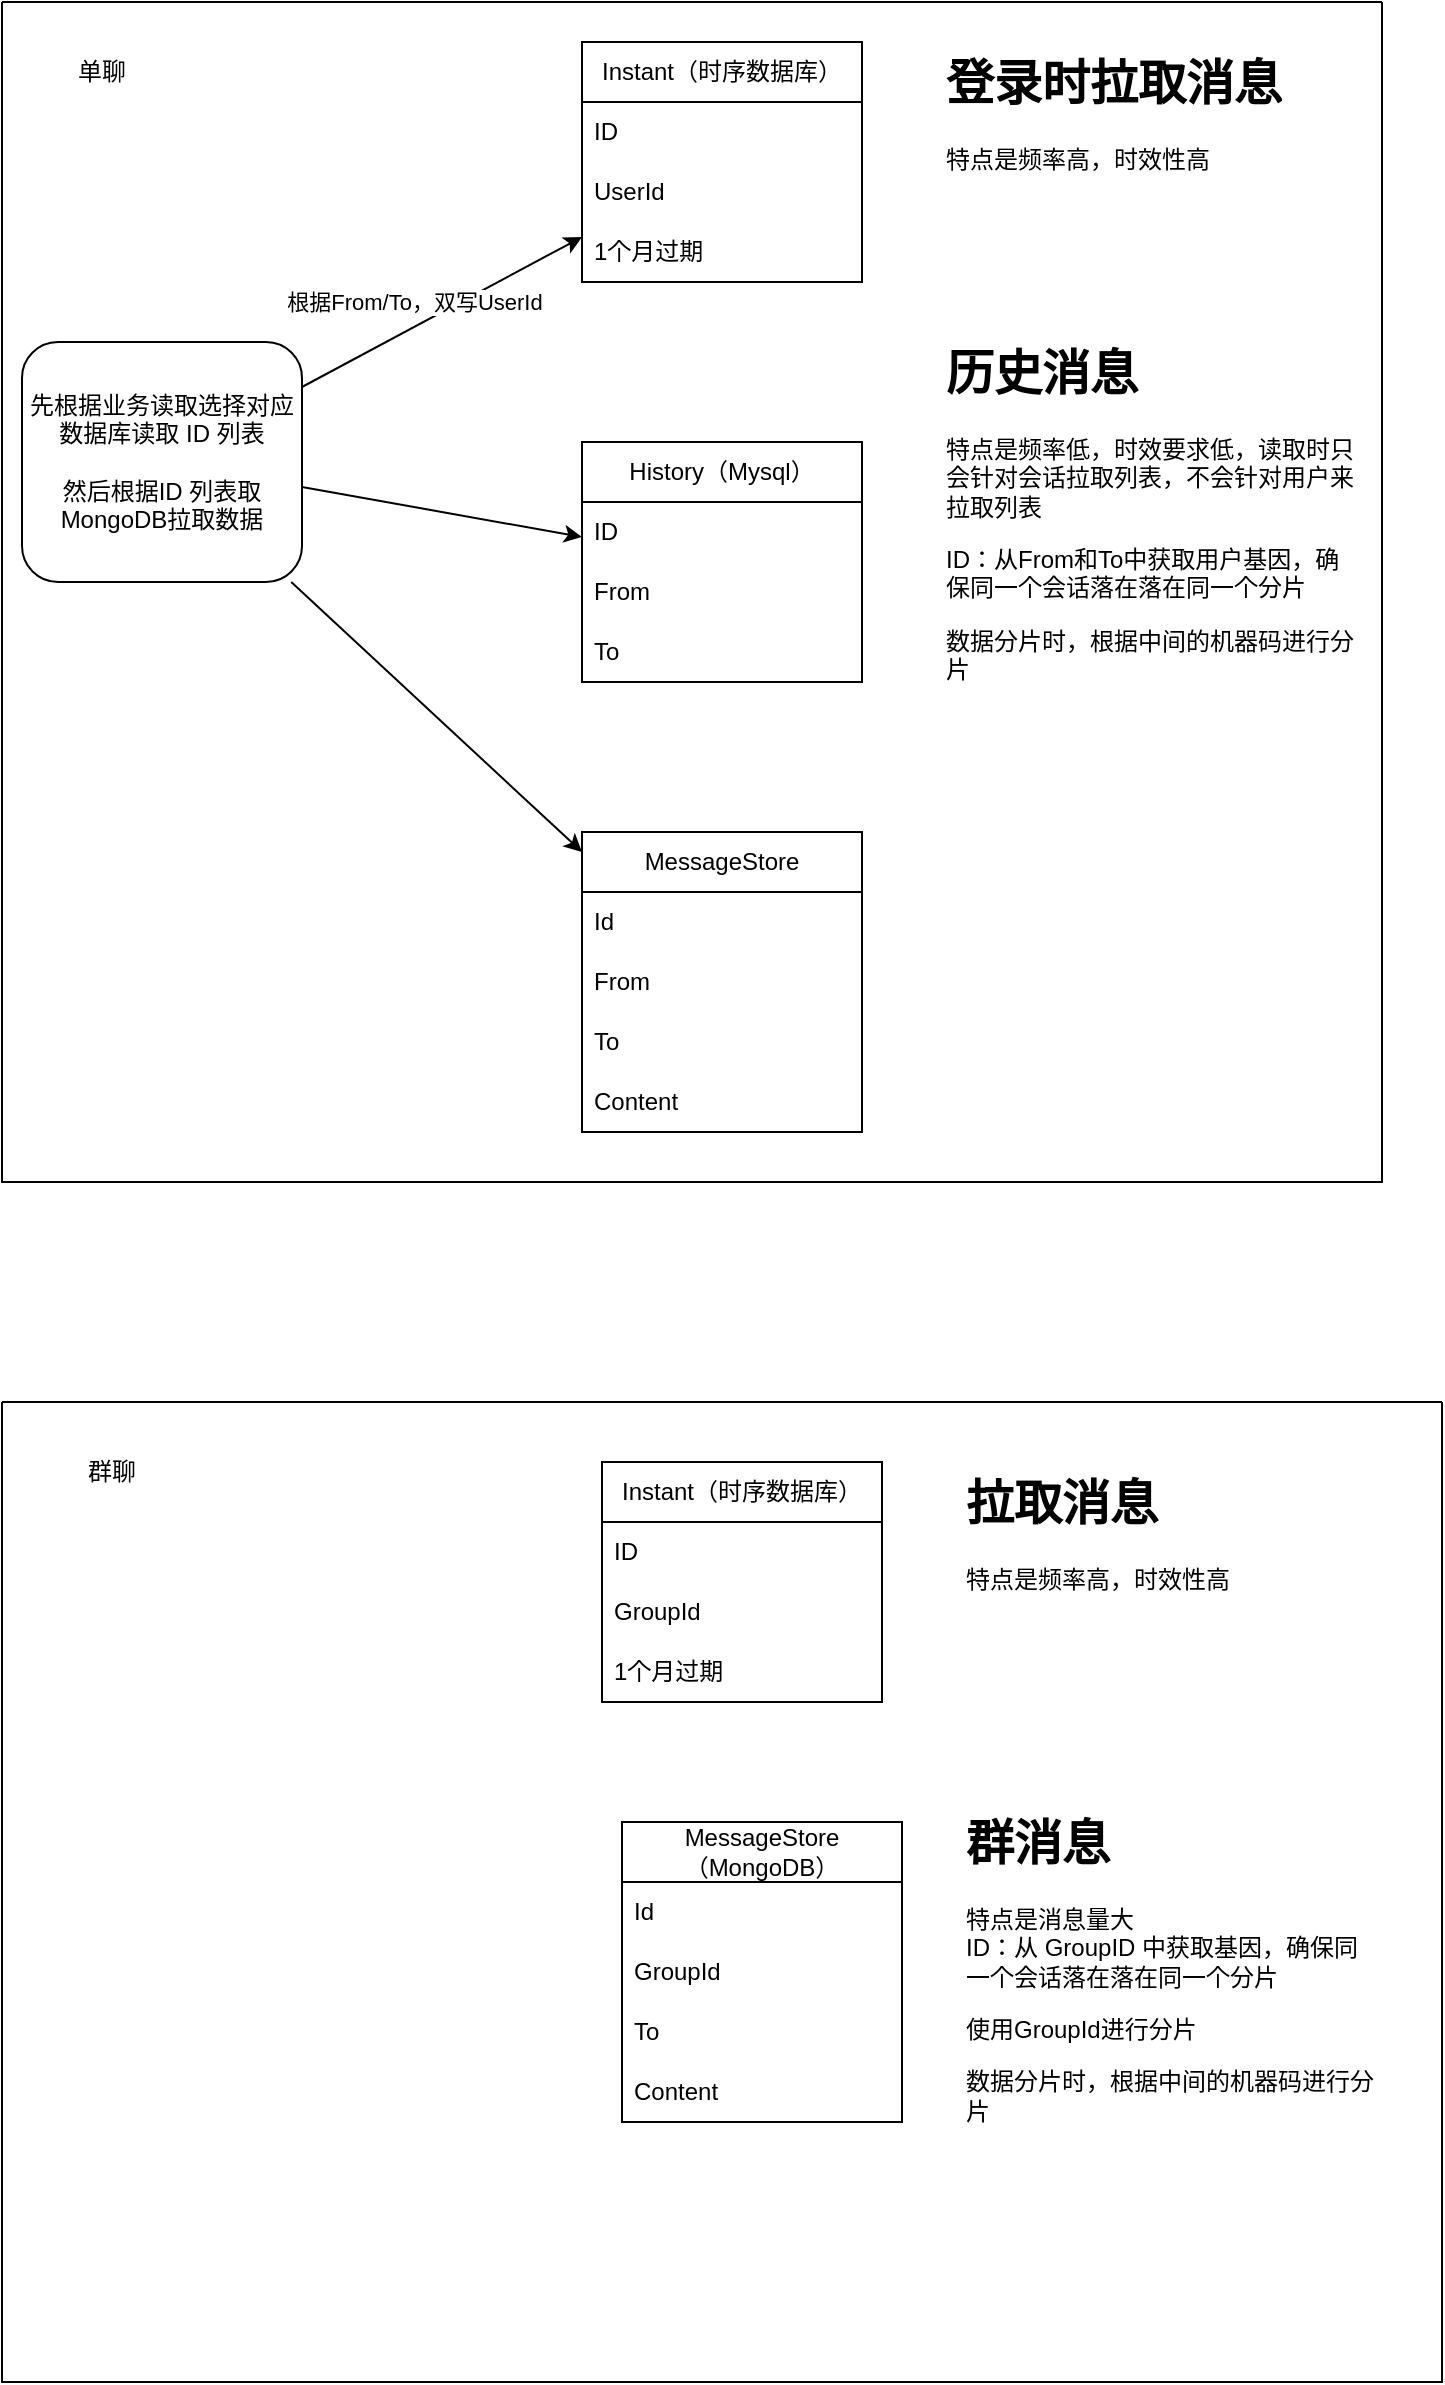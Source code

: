 <mxfile>
    <diagram id="kKjbYkE8N-tEVs1mxTxW" name="Page-1">
        <mxGraphModel dx="1110" dy="569" grid="1" gridSize="10" guides="1" tooltips="1" connect="1" arrows="1" fold="1" page="1" pageScale="1" pageWidth="827" pageHeight="1169" math="0" shadow="0">
            <root>
                <mxCell id="0"/>
                <mxCell id="1" parent="0"/>
                <mxCell id="6" value="" style="swimlane;startSize=0;" parent="1" vertex="1">
                    <mxGeometry x="20" y="20" width="690" height="590" as="geometry"/>
                </mxCell>
                <mxCell id="2" value="Instant（时序数据库）" style="swimlane;fontStyle=0;childLayout=stackLayout;horizontal=1;startSize=30;horizontalStack=0;resizeParent=1;resizeParentMax=0;resizeLast=0;collapsible=1;marginBottom=0;whiteSpace=wrap;html=1;" parent="6" vertex="1">
                    <mxGeometry x="290" y="20" width="140" height="120" as="geometry"/>
                </mxCell>
                <mxCell id="3" value="ID" style="text;strokeColor=none;fillColor=none;align=left;verticalAlign=middle;spacingLeft=4;spacingRight=4;overflow=hidden;points=[[0,0.5],[1,0.5]];portConstraint=eastwest;rotatable=0;whiteSpace=wrap;html=1;" parent="2" vertex="1">
                    <mxGeometry y="30" width="140" height="30" as="geometry"/>
                </mxCell>
                <mxCell id="4" value="UserId" style="text;strokeColor=none;fillColor=none;align=left;verticalAlign=middle;spacingLeft=4;spacingRight=4;overflow=hidden;points=[[0,0.5],[1,0.5]];portConstraint=eastwest;rotatable=0;whiteSpace=wrap;html=1;" parent="2" vertex="1">
                    <mxGeometry y="60" width="140" height="30" as="geometry"/>
                </mxCell>
                <mxCell id="5" value="1个月过期" style="text;strokeColor=none;fillColor=none;align=left;verticalAlign=middle;spacingLeft=4;spacingRight=4;overflow=hidden;points=[[0,0.5],[1,0.5]];portConstraint=eastwest;rotatable=0;whiteSpace=wrap;html=1;" parent="2" vertex="1">
                    <mxGeometry y="90" width="140" height="30" as="geometry"/>
                </mxCell>
                <mxCell id="10" value="History（Mysql）" style="swimlane;fontStyle=0;childLayout=stackLayout;horizontal=1;startSize=30;horizontalStack=0;resizeParent=1;resizeParentMax=0;resizeLast=0;collapsible=1;marginBottom=0;whiteSpace=wrap;html=1;" parent="6" vertex="1">
                    <mxGeometry x="290" y="220" width="140" height="120" as="geometry"/>
                </mxCell>
                <mxCell id="11" value="ID" style="text;strokeColor=none;fillColor=none;align=left;verticalAlign=middle;spacingLeft=4;spacingRight=4;overflow=hidden;points=[[0,0.5],[1,0.5]];portConstraint=eastwest;rotatable=0;whiteSpace=wrap;html=1;" parent="10" vertex="1">
                    <mxGeometry y="30" width="140" height="30" as="geometry"/>
                </mxCell>
                <mxCell id="12" value="From" style="text;strokeColor=none;fillColor=none;align=left;verticalAlign=middle;spacingLeft=4;spacingRight=4;overflow=hidden;points=[[0,0.5],[1,0.5]];portConstraint=eastwest;rotatable=0;whiteSpace=wrap;html=1;" parent="10" vertex="1">
                    <mxGeometry y="60" width="140" height="30" as="geometry"/>
                </mxCell>
                <mxCell id="13" value="To" style="text;strokeColor=none;fillColor=none;align=left;verticalAlign=middle;spacingLeft=4;spacingRight=4;overflow=hidden;points=[[0,0.5],[1,0.5]];portConstraint=eastwest;rotatable=0;whiteSpace=wrap;html=1;" parent="10" vertex="1">
                    <mxGeometry y="90" width="140" height="30" as="geometry"/>
                </mxCell>
                <mxCell id="9" value="&lt;h1 style=&quot;margin-top: 0px;&quot;&gt;历史消息&lt;/h1&gt;&lt;p&gt;特点是频率低，时效要求低，读取时只会针对会话拉取列表，不会针对用户来拉取列表&lt;/p&gt;&lt;p&gt;ID：&lt;span style=&quot;color: rgb(0, 0, 0); background-color: transparent;&quot;&gt;从From和To中获取用户基因，确保同一个会话落在落在同一个分片&lt;/span&gt;&lt;/p&gt;&lt;p&gt;&lt;span style=&quot;color: rgb(0, 0, 0); background-color: transparent;&quot;&gt;数据分片时，根据中间的机器码进行分片&lt;/span&gt;&lt;/p&gt;" style="text;html=1;whiteSpace=wrap;overflow=hidden;rounded=0;" parent="6" vertex="1">
                    <mxGeometry x="470" y="165" width="210" height="215" as="geometry"/>
                </mxCell>
                <mxCell id="8" value="&lt;h1 style=&quot;margin-top: 0px;&quot;&gt;&lt;span style=&quot;background-color: transparent;&quot;&gt;登录时拉取消息&lt;/span&gt;&lt;/h1&gt;&lt;div&gt;特点是频率高，时效性高&lt;/div&gt;" style="text;html=1;whiteSpace=wrap;overflow=hidden;rounded=0;" parent="6" vertex="1">
                    <mxGeometry x="470" y="20" width="190" height="90" as="geometry"/>
                </mxCell>
                <mxCell id="21" style="edgeStyle=none;html=1;" parent="6" source="20" target="2" edge="1">
                    <mxGeometry relative="1" as="geometry"/>
                </mxCell>
                <mxCell id="48" value="根据From/To，双写UserId" style="edgeLabel;html=1;align=center;verticalAlign=middle;resizable=0;points=[];" vertex="1" connectable="0" parent="21">
                    <mxGeometry x="-0.209" y="-1" relative="1" as="geometry">
                        <mxPoint y="-14" as="offset"/>
                    </mxGeometry>
                </mxCell>
                <mxCell id="22" style="edgeStyle=none;html=1;" parent="6" source="20" target="10" edge="1">
                    <mxGeometry relative="1" as="geometry"/>
                </mxCell>
                <mxCell id="23" style="edgeStyle=none;html=1;" parent="6" source="20" target="43" edge="1">
                    <mxGeometry relative="1" as="geometry">
                        <mxPoint x="290" y="428.75" as="targetPoint"/>
                    </mxGeometry>
                </mxCell>
                <mxCell id="20" value="先根据业务读取选择对应数据库读取 ID 列表&lt;div&gt;&lt;font color=&quot;#000000&quot;&gt;&lt;br&gt;&lt;/font&gt;然后根据ID 列表取MongoDB拉取数据&lt;/div&gt;" style="rounded=1;whiteSpace=wrap;html=1;" parent="6" vertex="1">
                    <mxGeometry x="10" y="170" width="140" height="120" as="geometry"/>
                </mxCell>
                <mxCell id="24" value="单聊" style="text;html=1;align=center;verticalAlign=middle;whiteSpace=wrap;rounded=0;" vertex="1" parent="6">
                    <mxGeometry x="20" y="20" width="60" height="30" as="geometry"/>
                </mxCell>
                <mxCell id="43" value="MessageStore" style="swimlane;fontStyle=0;childLayout=stackLayout;horizontal=1;startSize=30;horizontalStack=0;resizeParent=1;resizeParentMax=0;resizeLast=0;collapsible=1;marginBottom=0;whiteSpace=wrap;html=1;" vertex="1" parent="6">
                    <mxGeometry x="290" y="415" width="140" height="150" as="geometry"/>
                </mxCell>
                <mxCell id="44" value="Id" style="text;strokeColor=none;fillColor=none;align=left;verticalAlign=middle;spacingLeft=4;spacingRight=4;overflow=hidden;points=[[0,0.5],[1,0.5]];portConstraint=eastwest;rotatable=0;whiteSpace=wrap;html=1;" vertex="1" parent="43">
                    <mxGeometry y="30" width="140" height="30" as="geometry"/>
                </mxCell>
                <mxCell id="45" value="From" style="text;strokeColor=none;fillColor=none;align=left;verticalAlign=middle;spacingLeft=4;spacingRight=4;overflow=hidden;points=[[0,0.5],[1,0.5]];portConstraint=eastwest;rotatable=0;whiteSpace=wrap;html=1;" vertex="1" parent="43">
                    <mxGeometry y="60" width="140" height="30" as="geometry"/>
                </mxCell>
                <mxCell id="47" value="To" style="text;strokeColor=none;fillColor=none;align=left;verticalAlign=middle;spacingLeft=4;spacingRight=4;overflow=hidden;points=[[0,0.5],[1,0.5]];portConstraint=eastwest;rotatable=0;whiteSpace=wrap;html=1;" vertex="1" parent="43">
                    <mxGeometry y="90" width="140" height="30" as="geometry"/>
                </mxCell>
                <mxCell id="46" value="Content" style="text;strokeColor=none;fillColor=none;align=left;verticalAlign=middle;spacingLeft=4;spacingRight=4;overflow=hidden;points=[[0,0.5],[1,0.5]];portConstraint=eastwest;rotatable=0;whiteSpace=wrap;html=1;" vertex="1" parent="43">
                    <mxGeometry y="120" width="140" height="30" as="geometry"/>
                </mxCell>
                <mxCell id="25" value="" style="swimlane;startSize=0;" vertex="1" parent="1">
                    <mxGeometry x="20" y="720" width="720" height="490" as="geometry"/>
                </mxCell>
                <mxCell id="26" value="群聊" style="text;html=1;align=center;verticalAlign=middle;whiteSpace=wrap;rounded=0;" vertex="1" parent="25">
                    <mxGeometry x="30" y="20" width="50" height="30" as="geometry"/>
                </mxCell>
                <mxCell id="27" value="Instant（时序数据库）" style="swimlane;fontStyle=0;childLayout=stackLayout;horizontal=1;startSize=30;horizontalStack=0;resizeParent=1;resizeParentMax=0;resizeLast=0;collapsible=1;marginBottom=0;whiteSpace=wrap;html=1;" vertex="1" parent="25">
                    <mxGeometry x="300" y="30" width="140" height="120" as="geometry"/>
                </mxCell>
                <mxCell id="28" value="ID" style="text;strokeColor=none;fillColor=none;align=left;verticalAlign=middle;spacingLeft=4;spacingRight=4;overflow=hidden;points=[[0,0.5],[1,0.5]];portConstraint=eastwest;rotatable=0;whiteSpace=wrap;html=1;" vertex="1" parent="27">
                    <mxGeometry y="30" width="140" height="30" as="geometry"/>
                </mxCell>
                <mxCell id="29" value="GroupId" style="text;strokeColor=none;fillColor=none;align=left;verticalAlign=middle;spacingLeft=4;spacingRight=4;overflow=hidden;points=[[0,0.5],[1,0.5]];portConstraint=eastwest;rotatable=0;whiteSpace=wrap;html=1;" vertex="1" parent="27">
                    <mxGeometry y="60" width="140" height="30" as="geometry"/>
                </mxCell>
                <mxCell id="30" value="1个月过期" style="text;strokeColor=none;fillColor=none;align=left;verticalAlign=middle;spacingLeft=4;spacingRight=4;overflow=hidden;points=[[0,0.5],[1,0.5]];portConstraint=eastwest;rotatable=0;whiteSpace=wrap;html=1;" vertex="1" parent="27">
                    <mxGeometry y="90" width="140" height="30" as="geometry"/>
                </mxCell>
                <mxCell id="31" value="&lt;h1 style=&quot;margin-top: 0px;&quot;&gt;&lt;span style=&quot;background-color: transparent;&quot;&gt;拉取消息&lt;/span&gt;&lt;/h1&gt;&lt;div&gt;特点是频率高，时效性高&lt;/div&gt;" style="text;html=1;whiteSpace=wrap;overflow=hidden;rounded=0;" vertex="1" parent="25">
                    <mxGeometry x="480" y="30" width="190" height="90" as="geometry"/>
                </mxCell>
                <mxCell id="36" value="&lt;h1 style=&quot;margin-top: 0px;&quot;&gt;群消息&lt;/h1&gt;&lt;p&gt;特点是消息量大&lt;br&gt;&lt;span style=&quot;background-color: transparent;&quot;&gt;ID：&lt;/span&gt;&lt;span style=&quot;background-color: transparent; color: rgb(0, 0, 0);&quot;&gt;从 GroupID 中获取基因，确保同一个会话落在落在同一个分片&lt;/span&gt;&lt;br&gt;&lt;/p&gt;&lt;p&gt;&lt;span style=&quot;background-color: transparent; color: rgb(0, 0, 0);&quot;&gt;使用GroupId进行分片&lt;/span&gt;&lt;/p&gt;&lt;p&gt;&lt;span style=&quot;color: rgb(0, 0, 0); background-color: transparent;&quot;&gt;数据分片时，根据中间的机器码进行分片&lt;/span&gt;&lt;/p&gt;" style="text;html=1;whiteSpace=wrap;overflow=hidden;rounded=0;" vertex="1" parent="25">
                    <mxGeometry x="480" y="200" width="210" height="215" as="geometry"/>
                </mxCell>
                <mxCell id="37" value="MessageStore（MongoDB）" style="swimlane;fontStyle=0;childLayout=stackLayout;horizontal=1;startSize=30;horizontalStack=0;resizeParent=1;resizeParentMax=0;resizeLast=0;collapsible=1;marginBottom=0;whiteSpace=wrap;html=1;" vertex="1" parent="25">
                    <mxGeometry x="310" y="210" width="140" height="150" as="geometry"/>
                </mxCell>
                <mxCell id="38" value="Id" style="text;strokeColor=none;fillColor=none;align=left;verticalAlign=middle;spacingLeft=4;spacingRight=4;overflow=hidden;points=[[0,0.5],[1,0.5]];portConstraint=eastwest;rotatable=0;whiteSpace=wrap;html=1;" vertex="1" parent="37">
                    <mxGeometry y="30" width="140" height="30" as="geometry"/>
                </mxCell>
                <mxCell id="39" value="GroupId" style="text;strokeColor=none;fillColor=none;align=left;verticalAlign=middle;spacingLeft=4;spacingRight=4;overflow=hidden;points=[[0,0.5],[1,0.5]];portConstraint=eastwest;rotatable=0;whiteSpace=wrap;html=1;" vertex="1" parent="37">
                    <mxGeometry y="60" width="140" height="30" as="geometry"/>
                </mxCell>
                <mxCell id="40" value="To" style="text;strokeColor=none;fillColor=none;align=left;verticalAlign=middle;spacingLeft=4;spacingRight=4;overflow=hidden;points=[[0,0.5],[1,0.5]];portConstraint=eastwest;rotatable=0;whiteSpace=wrap;html=1;" vertex="1" parent="37">
                    <mxGeometry y="90" width="140" height="30" as="geometry"/>
                </mxCell>
                <mxCell id="41" value="Content" style="text;strokeColor=none;fillColor=none;align=left;verticalAlign=middle;spacingLeft=4;spacingRight=4;overflow=hidden;points=[[0,0.5],[1,0.5]];portConstraint=eastwest;rotatable=0;whiteSpace=wrap;html=1;" vertex="1" parent="37">
                    <mxGeometry y="120" width="140" height="30" as="geometry"/>
                </mxCell>
            </root>
        </mxGraphModel>
    </diagram>
</mxfile>
